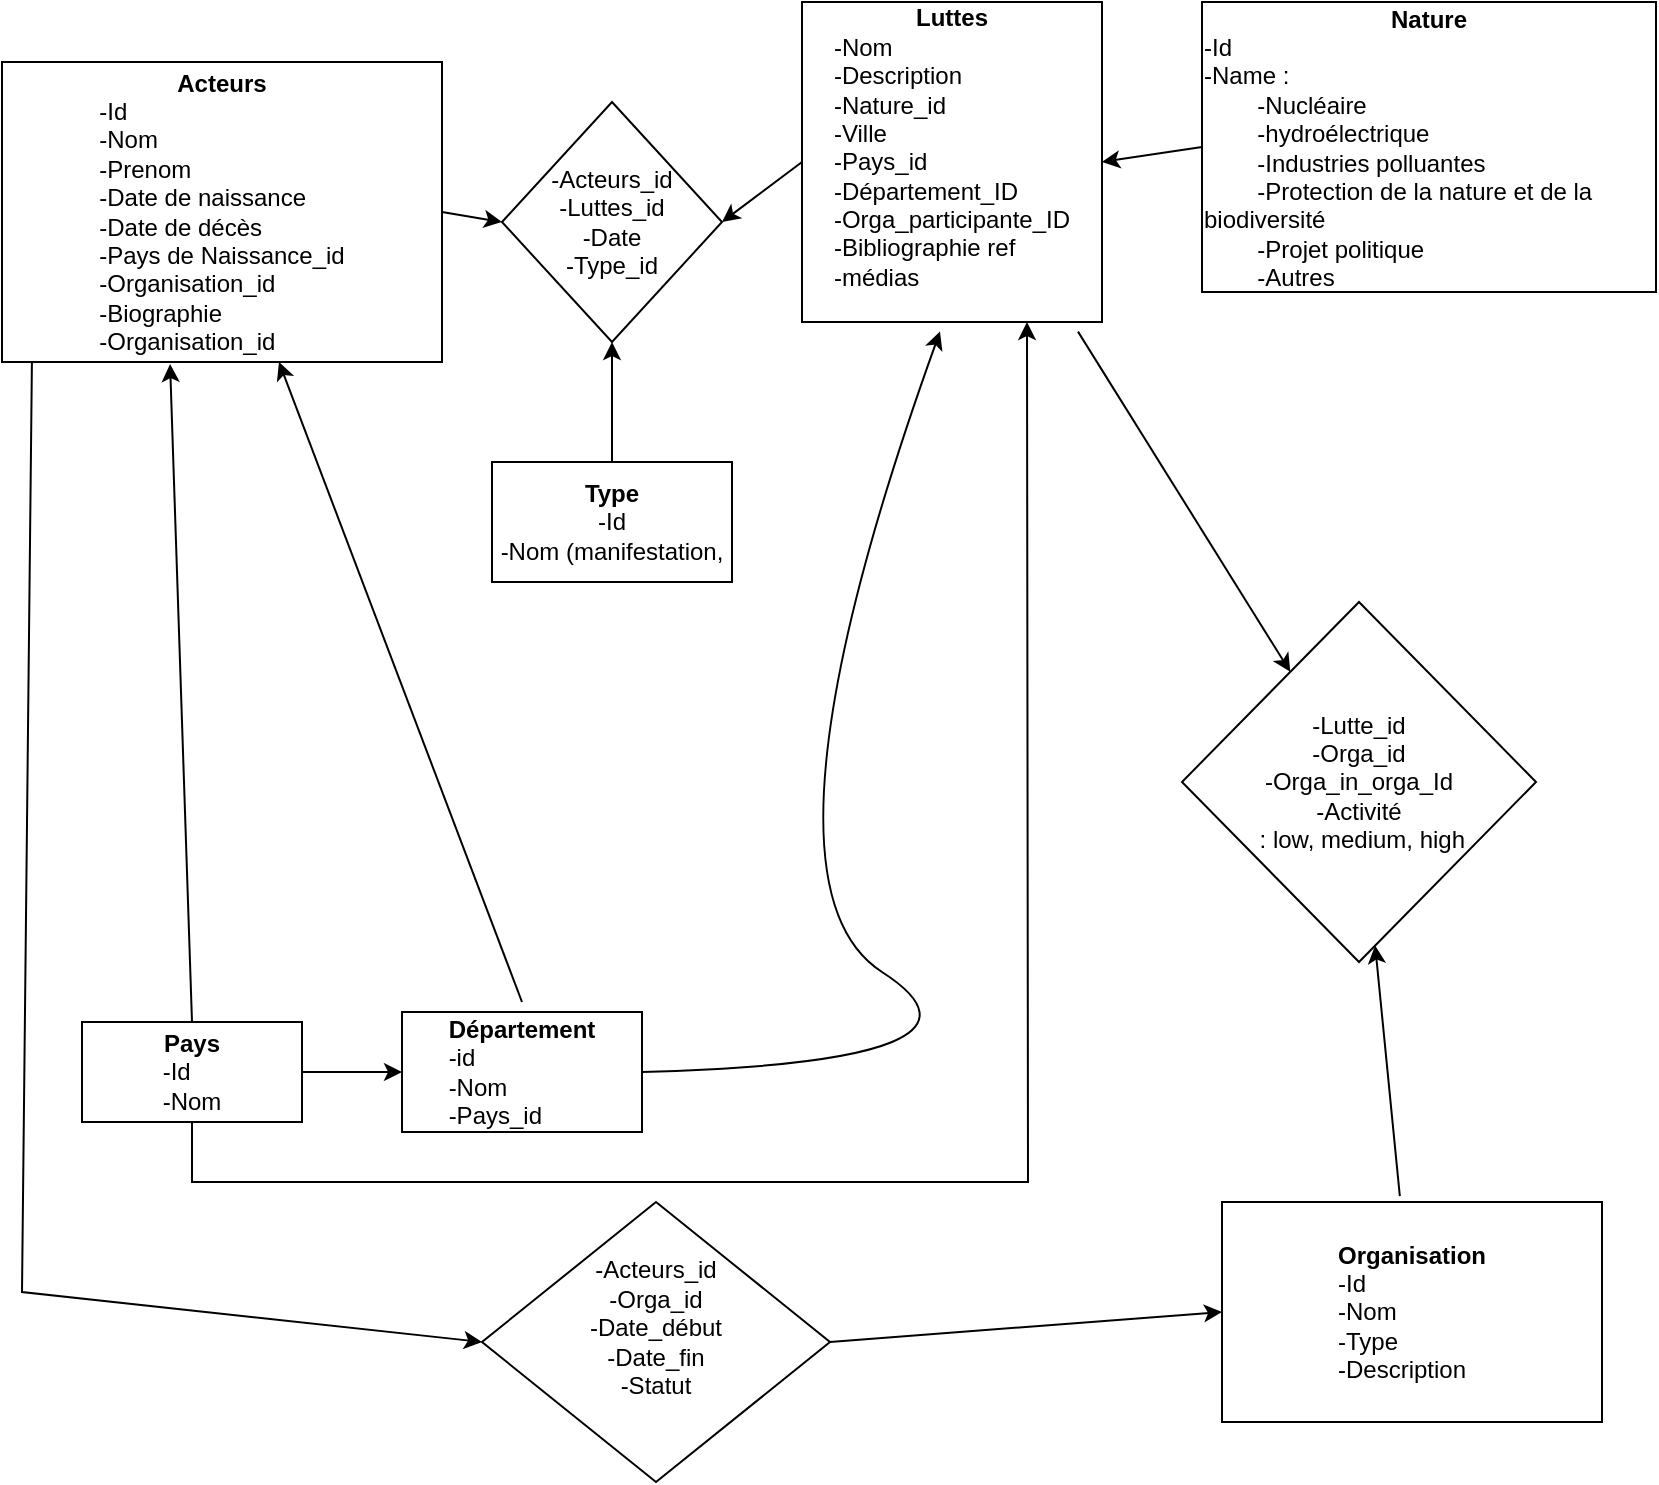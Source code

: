<mxfile version="16.2.4" type="device"><diagram id="je6JyBu01keGbICuxLdY" name="Page-1"><mxGraphModel dx="1350" dy="793" grid="1" gridSize="10" guides="1" tooltips="1" connect="1" arrows="1" fold="1" page="1" pageScale="1" pageWidth="827" pageHeight="1169" math="0" shadow="0"><root><mxCell id="0"/><mxCell id="1" parent="0"/><mxCell id="A77caELL3C6r-TJ1Jlib-1" value="&lt;div&gt;&lt;b&gt;Acteurs&lt;/b&gt;&lt;/div&gt;&lt;div align=&quot;left&quot;&gt;-Id&lt;/div&gt;&lt;div align=&quot;left&quot;&gt;-Nom&lt;/div&gt;&lt;div align=&quot;left&quot;&gt;-Prenom&lt;/div&gt;&lt;div align=&quot;left&quot;&gt;-Date de naissance&lt;/div&gt;&lt;div align=&quot;left&quot;&gt;-Date de décès&lt;br&gt;&lt;/div&gt;&lt;div align=&quot;left&quot;&gt;-Pays de Naissance_id&lt;/div&gt;&lt;div align=&quot;left&quot;&gt;-Organisation_id&lt;/div&gt;&lt;div align=&quot;left&quot;&gt;-Biographie&lt;/div&gt;&lt;div align=&quot;left&quot;&gt;-Organisation_id&lt;br&gt;&lt;/div&gt;" style="rounded=0;whiteSpace=wrap;html=1;" parent="1" vertex="1"><mxGeometry y="40" width="220" height="150" as="geometry"/></mxCell><mxCell id="A77caELL3C6r-TJ1Jlib-2" value="&lt;div&gt;&lt;span&gt;Pays&lt;/span&gt;&lt;/div&gt;&lt;div align=&quot;left&quot;&gt;&lt;span&gt;&lt;span style=&quot;font-weight: normal&quot;&gt;-Id&lt;/span&gt;&lt;br&gt;&lt;/span&gt;&lt;/div&gt;&lt;div align=&quot;left&quot;&gt;&lt;span style=&quot;font-weight: normal&quot;&gt;-Nom&lt;/span&gt;&lt;br&gt;&lt;/div&gt;" style="text;html=1;strokeColor=default;fillColor=none;align=center;verticalAlign=middle;whiteSpace=wrap;rounded=0;fontStyle=1" parent="1" vertex="1"><mxGeometry x="40" y="520" width="110" height="50" as="geometry"/></mxCell><mxCell id="A77caELL3C6r-TJ1Jlib-3" value="&lt;div&gt;&lt;b&gt;Département&lt;/b&gt;&lt;/div&gt;&lt;div align=&quot;left&quot;&gt;-id&lt;/div&gt;&lt;div align=&quot;left&quot;&gt;-Nom&lt;/div&gt;&lt;div align=&quot;left&quot;&gt;-Pays_id&lt;br&gt;&lt;/div&gt;" style="rounded=0;whiteSpace=wrap;html=1;" parent="1" vertex="1"><mxGeometry x="200" y="515" width="120" height="60" as="geometry"/></mxCell><mxCell id="A77caELL3C6r-TJ1Jlib-4" value="&lt;div&gt;&lt;b&gt;Luttes&lt;/b&gt;&lt;/div&gt;&lt;div align=&quot;left&quot;&gt;-Nom&lt;/div&gt;&lt;div align=&quot;left&quot;&gt;-Description&lt;br&gt;&lt;/div&gt;&lt;div align=&quot;left&quot;&gt;-Nature_id&lt;br&gt;&lt;/div&gt;&lt;div align=&quot;left&quot;&gt;-Ville&lt;/div&gt;&lt;div align=&quot;left&quot;&gt;-Pays_id&lt;/div&gt;&lt;div align=&quot;left&quot;&gt;-Département_ID&lt;/div&gt;&lt;div align=&quot;left&quot;&gt;-Orga_participante_ID&lt;/div&gt;&lt;div align=&quot;left&quot;&gt;-Bibliographie ref&lt;/div&gt;&lt;div align=&quot;left&quot;&gt;-médias&lt;br&gt;&lt;/div&gt;&lt;div&gt;&lt;br&gt;&lt;/div&gt;" style="rounded=0;whiteSpace=wrap;html=1;strokeColor=default;" parent="1" vertex="1"><mxGeometry x="400" y="10" width="150" height="160" as="geometry"/></mxCell><mxCell id="A77caELL3C6r-TJ1Jlib-5" value="&lt;div&gt;&lt;b&gt;Nature&lt;/b&gt;&lt;/div&gt;&lt;div align=&quot;left&quot;&gt;-Id&lt;br&gt;&lt;/div&gt;&lt;div align=&quot;left&quot;&gt;-Name :&lt;/div&gt;&lt;div align=&quot;left&quot;&gt;&lt;span&gt;&#9;&lt;/span&gt;&lt;span style=&quot;white-space: pre&quot;&gt;&#9;&lt;/span&gt;-Nucléaire&lt;br&gt;&lt;/div&gt;&lt;div align=&quot;left&quot;&gt;&lt;span&gt;&#9;&lt;/span&gt;&lt;span style=&quot;white-space: pre&quot;&gt;&#9;&lt;/span&gt;-hydroélectrique&lt;/div&gt;&lt;div align=&quot;left&quot;&gt;&lt;span&gt;&#9;&lt;/span&gt;&lt;span style=&quot;white-space: pre&quot;&gt;&#9;&lt;/span&gt;-Industries polluantes&lt;/div&gt;&lt;div align=&quot;left&quot;&gt;&lt;span style=&quot;white-space: pre&quot;&gt;&#9;&lt;/span&gt;-Protection de la nature et de la &lt;span style=&quot;white-space: pre&quot;&gt;&#9;&lt;/span&gt;&amp;nbsp; biodiversité&lt;/div&gt;&lt;div align=&quot;left&quot;&gt;&lt;span style=&quot;white-space: pre&quot;&gt;&#9;&lt;/span&gt;-Projet politique &lt;br&gt;&lt;/div&gt;&lt;div align=&quot;left&quot;&gt;&lt;span style=&quot;white-space: pre&quot;&gt;&#9;&lt;/span&gt;-Autres&lt;br&gt;&lt;/div&gt;" style="rounded=0;whiteSpace=wrap;html=1;strokeColor=default;" parent="1" vertex="1"><mxGeometry x="600" y="10" width="227" height="145" as="geometry"/></mxCell><mxCell id="A77caELL3C6r-TJ1Jlib-7" value="&lt;div&gt;-Acteurs_id&lt;/div&gt;&lt;div&gt;-Luttes_id&lt;/div&gt;&lt;div&gt;-Date&lt;/div&gt;&lt;div&gt;-Type_id&lt;br&gt;&lt;/div&gt;" style="rhombus;whiteSpace=wrap;html=1;strokeColor=default;" parent="1" vertex="1"><mxGeometry x="250" y="60" width="110" height="120" as="geometry"/></mxCell><mxCell id="A77caELL3C6r-TJ1Jlib-10" value="&lt;div&gt;&lt;b&gt;Type&lt;/b&gt;&lt;/div&gt;&lt;div&gt;-Id&lt;/div&gt;&lt;div&gt;-Nom (manifestation, &lt;br&gt;&lt;/div&gt;" style="rounded=0;whiteSpace=wrap;html=1;strokeColor=default;" parent="1" vertex="1"><mxGeometry x="245" y="240" width="120" height="60" as="geometry"/></mxCell><mxCell id="A77caELL3C6r-TJ1Jlib-11" value="" style="endArrow=classic;html=1;rounded=0;exitX=1;exitY=0.5;exitDx=0;exitDy=0;entryX=0;entryY=0.5;entryDx=0;entryDy=0;" parent="1" source="A77caELL3C6r-TJ1Jlib-1" target="A77caELL3C6r-TJ1Jlib-7" edge="1"><mxGeometry width="50" height="50" relative="1" as="geometry"><mxPoint x="360" y="410" as="sourcePoint"/><mxPoint x="410" y="360" as="targetPoint"/></mxGeometry></mxCell><mxCell id="A77caELL3C6r-TJ1Jlib-12" value="" style="endArrow=classic;html=1;rounded=0;exitX=0;exitY=0.5;exitDx=0;exitDy=0;entryX=1;entryY=0.5;entryDx=0;entryDy=0;" parent="1" source="A77caELL3C6r-TJ1Jlib-4" target="A77caELL3C6r-TJ1Jlib-7" edge="1"><mxGeometry width="50" height="50" relative="1" as="geometry"><mxPoint x="360" y="410" as="sourcePoint"/><mxPoint x="410" y="360" as="targetPoint"/></mxGeometry></mxCell><mxCell id="A77caELL3C6r-TJ1Jlib-13" value="" style="endArrow=classic;html=1;rounded=0;exitX=0;exitY=0.5;exitDx=0;exitDy=0;entryX=1;entryY=0.5;entryDx=0;entryDy=0;" parent="1" source="A77caELL3C6r-TJ1Jlib-5" target="A77caELL3C6r-TJ1Jlib-4" edge="1"><mxGeometry width="50" height="50" relative="1" as="geometry"><mxPoint x="370" y="410" as="sourcePoint"/><mxPoint x="420" y="360" as="targetPoint"/></mxGeometry></mxCell><mxCell id="A77caELL3C6r-TJ1Jlib-15" value="" style="endArrow=classic;html=1;rounded=0;exitX=1;exitY=0.5;exitDx=0;exitDy=0;entryX=0;entryY=0.5;entryDx=0;entryDy=0;" parent="1" source="A77caELL3C6r-TJ1Jlib-2" target="A77caELL3C6r-TJ1Jlib-3" edge="1"><mxGeometry width="50" height="50" relative="1" as="geometry"><mxPoint x="370" y="410" as="sourcePoint"/><mxPoint x="420" y="360" as="targetPoint"/></mxGeometry></mxCell><mxCell id="A77caELL3C6r-TJ1Jlib-16" value="" style="curved=1;endArrow=classic;html=1;rounded=0;exitX=1;exitY=0.5;exitDx=0;exitDy=0;entryX=0.46;entryY=1.03;entryDx=0;entryDy=0;entryPerimeter=0;" parent="1" source="A77caELL3C6r-TJ1Jlib-3" target="A77caELL3C6r-TJ1Jlib-4" edge="1"><mxGeometry width="50" height="50" relative="1" as="geometry"><mxPoint x="370" y="500" as="sourcePoint"/><mxPoint x="420" y="450" as="targetPoint"/><Array as="points"><mxPoint x="510" y="540"/><mxPoint x="370" y="450"/></Array></mxGeometry></mxCell><mxCell id="A77caELL3C6r-TJ1Jlib-17" value="" style="endArrow=classic;html=1;rounded=0;" parent="1" target="A77caELL3C6r-TJ1Jlib-1" edge="1"><mxGeometry width="50" height="50" relative="1" as="geometry"><mxPoint x="260" y="510" as="sourcePoint"/><mxPoint x="420" y="270" as="targetPoint"/></mxGeometry></mxCell><mxCell id="A77caELL3C6r-TJ1Jlib-18" value="" style="endArrow=classic;html=1;rounded=0;exitX=0.5;exitY=0;exitDx=0;exitDy=0;entryX=0.5;entryY=1;entryDx=0;entryDy=0;" parent="1" source="A77caELL3C6r-TJ1Jlib-10" target="A77caELL3C6r-TJ1Jlib-7" edge="1"><mxGeometry width="50" height="50" relative="1" as="geometry"><mxPoint x="370" y="320" as="sourcePoint"/><mxPoint x="420" y="270" as="targetPoint"/></mxGeometry></mxCell><mxCell id="A77caELL3C6r-TJ1Jlib-19" value="" style="endArrow=classic;html=1;rounded=0;exitX=0.068;exitY=1;exitDx=0;exitDy=0;exitPerimeter=0;entryX=0;entryY=0.5;entryDx=0;entryDy=0;" parent="1" source="A77caELL3C6r-TJ1Jlib-1" target="A77caELL3C6r-TJ1Jlib-28" edge="1"><mxGeometry width="50" height="50" relative="1" as="geometry"><mxPoint x="370" y="320" as="sourcePoint"/><mxPoint x="200" y="630" as="targetPoint"/><Array as="points"><mxPoint x="10" y="655"/></Array></mxGeometry></mxCell><mxCell id="A77caELL3C6r-TJ1Jlib-20" value="&lt;div&gt;&lt;b&gt;Organisation&lt;/b&gt;&lt;/div&gt;&lt;div align=&quot;left&quot;&gt;-Id&lt;/div&gt;&lt;div align=&quot;left&quot;&gt;-Nom&lt;/div&gt;&lt;div align=&quot;left&quot;&gt;-Type&lt;/div&gt;&lt;div align=&quot;left&quot;&gt;-Description&lt;br&gt;&lt;/div&gt;" style="rounded=0;whiteSpace=wrap;html=1;strokeColor=default;" parent="1" vertex="1"><mxGeometry x="610" y="610" width="190" height="110" as="geometry"/></mxCell><mxCell id="A77caELL3C6r-TJ1Jlib-25" value="" style="endArrow=classic;html=1;rounded=0;exitX=0.5;exitY=0;exitDx=0;exitDy=0;entryX=0.382;entryY=1.007;entryDx=0;entryDy=0;entryPerimeter=0;" parent="1" source="A77caELL3C6r-TJ1Jlib-2" target="A77caELL3C6r-TJ1Jlib-1" edge="1"><mxGeometry width="50" height="50" relative="1" as="geometry"><mxPoint x="370" y="450" as="sourcePoint"/><mxPoint x="420" y="400" as="targetPoint"/></mxGeometry></mxCell><mxCell id="A77caELL3C6r-TJ1Jlib-26" value="" style="endArrow=classic;html=1;rounded=0;exitX=0.5;exitY=1;exitDx=0;exitDy=0;entryX=0.75;entryY=1;entryDx=0;entryDy=0;" parent="1" source="A77caELL3C6r-TJ1Jlib-2" target="A77caELL3C6r-TJ1Jlib-4" edge="1"><mxGeometry width="50" height="50" relative="1" as="geometry"><mxPoint x="370" y="450" as="sourcePoint"/><mxPoint x="420" y="400" as="targetPoint"/><Array as="points"><mxPoint x="95" y="600"/><mxPoint x="513" y="600"/></Array></mxGeometry></mxCell><mxCell id="A77caELL3C6r-TJ1Jlib-28" value="&lt;div&gt;-Acteurs_id&lt;/div&gt;&lt;div&gt;-Orga_id&lt;/div&gt;&lt;div&gt;-Date_début&lt;/div&gt;&lt;div&gt;-Date_fin&lt;br&gt;&lt;/div&gt;&lt;div&gt;-Statut&lt;br&gt;&lt;/div&gt;&lt;div&gt;&lt;br&gt;&lt;/div&gt;" style="rhombus;whiteSpace=wrap;html=1;strokeColor=default;" parent="1" vertex="1"><mxGeometry x="240" y="610" width="174" height="140" as="geometry"/></mxCell><mxCell id="A77caELL3C6r-TJ1Jlib-29" value="" style="endArrow=classic;html=1;rounded=0;exitX=1;exitY=0.5;exitDx=0;exitDy=0;entryX=0;entryY=0.5;entryDx=0;entryDy=0;" parent="1" source="A77caELL3C6r-TJ1Jlib-28" target="A77caELL3C6r-TJ1Jlib-20" edge="1"><mxGeometry width="50" height="50" relative="1" as="geometry"><mxPoint x="370" y="450" as="sourcePoint"/><mxPoint x="420" y="400" as="targetPoint"/></mxGeometry></mxCell><mxCell id="A77caELL3C6r-TJ1Jlib-30" value="" style="endArrow=classic;html=1;rounded=0;exitX=0.92;exitY=1.03;exitDx=0;exitDy=0;exitPerimeter=0;" parent="1" source="A77caELL3C6r-TJ1Jlib-4" target="A77caELL3C6r-TJ1Jlib-31" edge="1"><mxGeometry width="50" height="50" relative="1" as="geometry"><mxPoint x="370" y="450" as="sourcePoint"/><mxPoint x="630" y="410" as="targetPoint"/></mxGeometry></mxCell><mxCell id="A77caELL3C6r-TJ1Jlib-31" value="&lt;div align=&quot;center&quot;&gt;-Lutte_id&lt;/div&gt;&lt;div align=&quot;center&quot;&gt;-Orga_id&lt;/div&gt;&lt;div align=&quot;center&quot;&gt;-Orga_in_orga_Id&lt;br&gt;&lt;/div&gt;&lt;div align=&quot;center&quot;&gt;-Activité&lt;br&gt;&lt;/div&gt;&lt;div align=&quot;center&quot;&gt;&amp;nbsp;: low, medium, high&lt;/div&gt;" style="rhombus;whiteSpace=wrap;html=1;strokeColor=default;align=center;" parent="1" vertex="1"><mxGeometry x="590" y="310" width="177" height="180" as="geometry"/></mxCell><mxCell id="A77caELL3C6r-TJ1Jlib-32" value="" style="endArrow=classic;html=1;rounded=0;exitX=0.468;exitY=-0.027;exitDx=0;exitDy=0;exitPerimeter=0;" parent="1" source="A77caELL3C6r-TJ1Jlib-20" target="A77caELL3C6r-TJ1Jlib-31" edge="1"><mxGeometry width="50" height="50" relative="1" as="geometry"><mxPoint x="370" y="450" as="sourcePoint"/><mxPoint x="420" y="400" as="targetPoint"/></mxGeometry></mxCell></root></mxGraphModel></diagram></mxfile>
